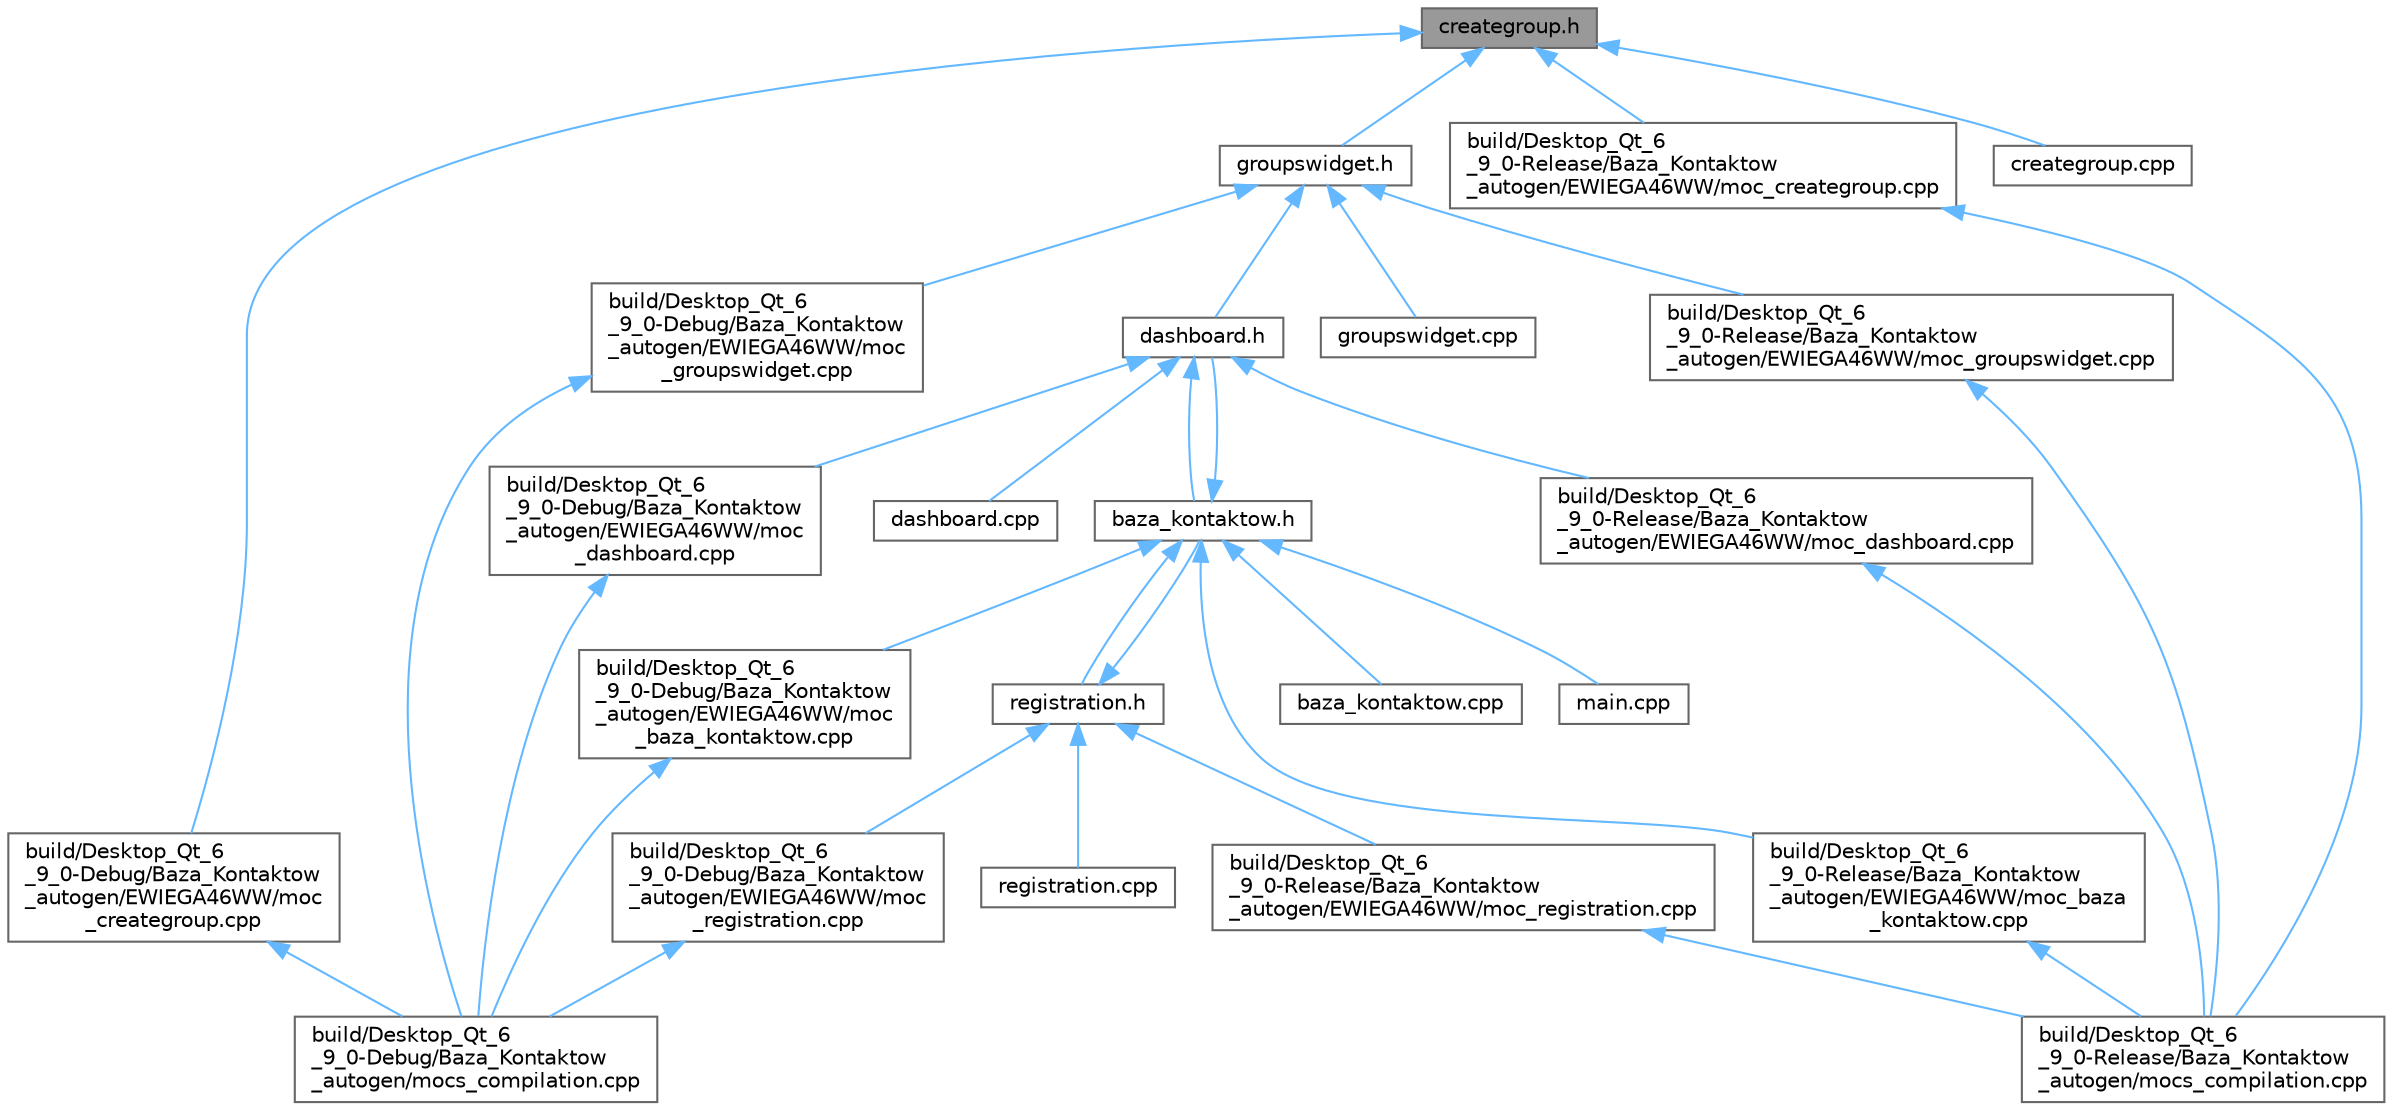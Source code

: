 digraph "creategroup.h"
{
 // LATEX_PDF_SIZE
  bgcolor="transparent";
  edge [fontname=Helvetica,fontsize=10,labelfontname=Helvetica,labelfontsize=10];
  node [fontname=Helvetica,fontsize=10,shape=box,height=0.2,width=0.4];
  Node1 [id="Node000001",label="creategroup.h",height=0.2,width=0.4,color="gray40", fillcolor="grey60", style="filled", fontcolor="black",tooltip=" "];
  Node1 -> Node2 [id="edge33_Node000001_Node000002",dir="back",color="steelblue1",style="solid",tooltip=" "];
  Node2 [id="Node000002",label="build/Desktop_Qt_6\l_9_0-Debug/Baza_Kontaktow\l_autogen/EWIEGA46WW/moc\l_creategroup.cpp",height=0.2,width=0.4,color="grey40", fillcolor="white", style="filled",URL="$Desktop__Qt__6__9__0-Debug_2Baza__Kontaktow__autogen_2EWIEGA46WW_2moc__creategroup_8cpp.html",tooltip=" "];
  Node2 -> Node3 [id="edge34_Node000002_Node000003",dir="back",color="steelblue1",style="solid",tooltip=" "];
  Node3 [id="Node000003",label="build/Desktop_Qt_6\l_9_0-Debug/Baza_Kontaktow\l_autogen/mocs_compilation.cpp",height=0.2,width=0.4,color="grey40", fillcolor="white", style="filled",URL="$Desktop__Qt__6__9__0-Debug_2Baza__Kontaktow__autogen_2mocs__compilation_8cpp.html",tooltip=" "];
  Node1 -> Node4 [id="edge35_Node000001_Node000004",dir="back",color="steelblue1",style="solid",tooltip=" "];
  Node4 [id="Node000004",label="build/Desktop_Qt_6\l_9_0-Release/Baza_Kontaktow\l_autogen/EWIEGA46WW/moc_creategroup.cpp",height=0.2,width=0.4,color="grey40", fillcolor="white", style="filled",URL="$Desktop__Qt__6__9__0-Release_2Baza__Kontaktow__autogen_2EWIEGA46WW_2moc__creategroup_8cpp.html",tooltip=" "];
  Node4 -> Node5 [id="edge36_Node000004_Node000005",dir="back",color="steelblue1",style="solid",tooltip=" "];
  Node5 [id="Node000005",label="build/Desktop_Qt_6\l_9_0-Release/Baza_Kontaktow\l_autogen/mocs_compilation.cpp",height=0.2,width=0.4,color="grey40", fillcolor="white", style="filled",URL="$Desktop__Qt__6__9__0-Release_2Baza__Kontaktow__autogen_2mocs__compilation_8cpp.html",tooltip=" "];
  Node1 -> Node6 [id="edge37_Node000001_Node000006",dir="back",color="steelblue1",style="solid",tooltip=" "];
  Node6 [id="Node000006",label="creategroup.cpp",height=0.2,width=0.4,color="grey40", fillcolor="white", style="filled",URL="$creategroup_8cpp.html",tooltip=" "];
  Node1 -> Node7 [id="edge38_Node000001_Node000007",dir="back",color="steelblue1",style="solid",tooltip=" "];
  Node7 [id="Node000007",label="groupswidget.h",height=0.2,width=0.4,color="grey40", fillcolor="white", style="filled",URL="$groupswidget_8h.html",tooltip=" "];
  Node7 -> Node8 [id="edge39_Node000007_Node000008",dir="back",color="steelblue1",style="solid",tooltip=" "];
  Node8 [id="Node000008",label="build/Desktop_Qt_6\l_9_0-Debug/Baza_Kontaktow\l_autogen/EWIEGA46WW/moc\l_groupswidget.cpp",height=0.2,width=0.4,color="grey40", fillcolor="white", style="filled",URL="$Desktop__Qt__6__9__0-Debug_2Baza__Kontaktow__autogen_2EWIEGA46WW_2moc__groupswidget_8cpp.html",tooltip=" "];
  Node8 -> Node3 [id="edge40_Node000008_Node000003",dir="back",color="steelblue1",style="solid",tooltip=" "];
  Node7 -> Node9 [id="edge41_Node000007_Node000009",dir="back",color="steelblue1",style="solid",tooltip=" "];
  Node9 [id="Node000009",label="build/Desktop_Qt_6\l_9_0-Release/Baza_Kontaktow\l_autogen/EWIEGA46WW/moc_groupswidget.cpp",height=0.2,width=0.4,color="grey40", fillcolor="white", style="filled",URL="$Desktop__Qt__6__9__0-Release_2Baza__Kontaktow__autogen_2EWIEGA46WW_2moc__groupswidget_8cpp.html",tooltip=" "];
  Node9 -> Node5 [id="edge42_Node000009_Node000005",dir="back",color="steelblue1",style="solid",tooltip=" "];
  Node7 -> Node10 [id="edge43_Node000007_Node000010",dir="back",color="steelblue1",style="solid",tooltip=" "];
  Node10 [id="Node000010",label="dashboard.h",height=0.2,width=0.4,color="grey40", fillcolor="white", style="filled",URL="$dashboard_8h.html",tooltip=" "];
  Node10 -> Node11 [id="edge44_Node000010_Node000011",dir="back",color="steelblue1",style="solid",tooltip=" "];
  Node11 [id="Node000011",label="baza_kontaktow.h",height=0.2,width=0.4,color="grey40", fillcolor="white", style="filled",URL="$baza__kontaktow_8h.html",tooltip="Definicja klasy Baza_Kontaktow, głównego okna aplikacji, które pojawia się po uruchomieniu programu."];
  Node11 -> Node12 [id="edge45_Node000011_Node000012",dir="back",color="steelblue1",style="solid",tooltip=" "];
  Node12 [id="Node000012",label="baza_kontaktow.cpp",height=0.2,width=0.4,color="grey40", fillcolor="white", style="filled",URL="$baza__kontaktow_8cpp.html",tooltip=" "];
  Node11 -> Node13 [id="edge46_Node000011_Node000013",dir="back",color="steelblue1",style="solid",tooltip=" "];
  Node13 [id="Node000013",label="build/Desktop_Qt_6\l_9_0-Debug/Baza_Kontaktow\l_autogen/EWIEGA46WW/moc\l_baza_kontaktow.cpp",height=0.2,width=0.4,color="grey40", fillcolor="white", style="filled",URL="$Desktop__Qt__6__9__0-Debug_2Baza__Kontaktow__autogen_2EWIEGA46WW_2moc__baza__kontaktow_8cpp.html",tooltip=" "];
  Node13 -> Node3 [id="edge47_Node000013_Node000003",dir="back",color="steelblue1",style="solid",tooltip=" "];
  Node11 -> Node14 [id="edge48_Node000011_Node000014",dir="back",color="steelblue1",style="solid",tooltip=" "];
  Node14 [id="Node000014",label="build/Desktop_Qt_6\l_9_0-Release/Baza_Kontaktow\l_autogen/EWIEGA46WW/moc_baza\l_kontaktow.cpp",height=0.2,width=0.4,color="grey40", fillcolor="white", style="filled",URL="$Desktop__Qt__6__9__0-Release_2Baza__Kontaktow__autogen_2EWIEGA46WW_2moc__baza__kontaktow_8cpp.html",tooltip=" "];
  Node14 -> Node5 [id="edge49_Node000014_Node000005",dir="back",color="steelblue1",style="solid",tooltip=" "];
  Node11 -> Node10 [id="edge50_Node000011_Node000010",dir="back",color="steelblue1",style="solid",tooltip=" "];
  Node11 -> Node15 [id="edge51_Node000011_Node000015",dir="back",color="steelblue1",style="solid",tooltip=" "];
  Node15 [id="Node000015",label="main.cpp",height=0.2,width=0.4,color="grey40", fillcolor="white", style="filled",URL="$main_8cpp.html",tooltip=" "];
  Node11 -> Node16 [id="edge52_Node000011_Node000016",dir="back",color="steelblue1",style="solid",tooltip=" "];
  Node16 [id="Node000016",label="registration.h",height=0.2,width=0.4,color="grey40", fillcolor="white", style="filled",URL="$registration_8h.html",tooltip=" "];
  Node16 -> Node11 [id="edge53_Node000016_Node000011",dir="back",color="steelblue1",style="solid",tooltip=" "];
  Node16 -> Node17 [id="edge54_Node000016_Node000017",dir="back",color="steelblue1",style="solid",tooltip=" "];
  Node17 [id="Node000017",label="build/Desktop_Qt_6\l_9_0-Debug/Baza_Kontaktow\l_autogen/EWIEGA46WW/moc\l_registration.cpp",height=0.2,width=0.4,color="grey40", fillcolor="white", style="filled",URL="$Desktop__Qt__6__9__0-Debug_2Baza__Kontaktow__autogen_2EWIEGA46WW_2moc__registration_8cpp.html",tooltip=" "];
  Node17 -> Node3 [id="edge55_Node000017_Node000003",dir="back",color="steelblue1",style="solid",tooltip=" "];
  Node16 -> Node18 [id="edge56_Node000016_Node000018",dir="back",color="steelblue1",style="solid",tooltip=" "];
  Node18 [id="Node000018",label="build/Desktop_Qt_6\l_9_0-Release/Baza_Kontaktow\l_autogen/EWIEGA46WW/moc_registration.cpp",height=0.2,width=0.4,color="grey40", fillcolor="white", style="filled",URL="$Desktop__Qt__6__9__0-Release_2Baza__Kontaktow__autogen_2EWIEGA46WW_2moc__registration_8cpp.html",tooltip=" "];
  Node18 -> Node5 [id="edge57_Node000018_Node000005",dir="back",color="steelblue1",style="solid",tooltip=" "];
  Node16 -> Node19 [id="edge58_Node000016_Node000019",dir="back",color="steelblue1",style="solid",tooltip=" "];
  Node19 [id="Node000019",label="registration.cpp",height=0.2,width=0.4,color="grey40", fillcolor="white", style="filled",URL="$registration_8cpp.html",tooltip=" "];
  Node10 -> Node20 [id="edge59_Node000010_Node000020",dir="back",color="steelblue1",style="solid",tooltip=" "];
  Node20 [id="Node000020",label="build/Desktop_Qt_6\l_9_0-Debug/Baza_Kontaktow\l_autogen/EWIEGA46WW/moc\l_dashboard.cpp",height=0.2,width=0.4,color="grey40", fillcolor="white", style="filled",URL="$Desktop__Qt__6__9__0-Debug_2Baza__Kontaktow__autogen_2EWIEGA46WW_2moc__dashboard_8cpp.html",tooltip=" "];
  Node20 -> Node3 [id="edge60_Node000020_Node000003",dir="back",color="steelblue1",style="solid",tooltip=" "];
  Node10 -> Node21 [id="edge61_Node000010_Node000021",dir="back",color="steelblue1",style="solid",tooltip=" "];
  Node21 [id="Node000021",label="build/Desktop_Qt_6\l_9_0-Release/Baza_Kontaktow\l_autogen/EWIEGA46WW/moc_dashboard.cpp",height=0.2,width=0.4,color="grey40", fillcolor="white", style="filled",URL="$Desktop__Qt__6__9__0-Release_2Baza__Kontaktow__autogen_2EWIEGA46WW_2moc__dashboard_8cpp.html",tooltip=" "];
  Node21 -> Node5 [id="edge62_Node000021_Node000005",dir="back",color="steelblue1",style="solid",tooltip=" "];
  Node10 -> Node22 [id="edge63_Node000010_Node000022",dir="back",color="steelblue1",style="solid",tooltip=" "];
  Node22 [id="Node000022",label="dashboard.cpp",height=0.2,width=0.4,color="grey40", fillcolor="white", style="filled",URL="$dashboard_8cpp.html",tooltip=" "];
  Node7 -> Node23 [id="edge64_Node000007_Node000023",dir="back",color="steelblue1",style="solid",tooltip=" "];
  Node23 [id="Node000023",label="groupswidget.cpp",height=0.2,width=0.4,color="grey40", fillcolor="white", style="filled",URL="$groupswidget_8cpp.html",tooltip=" "];
}
